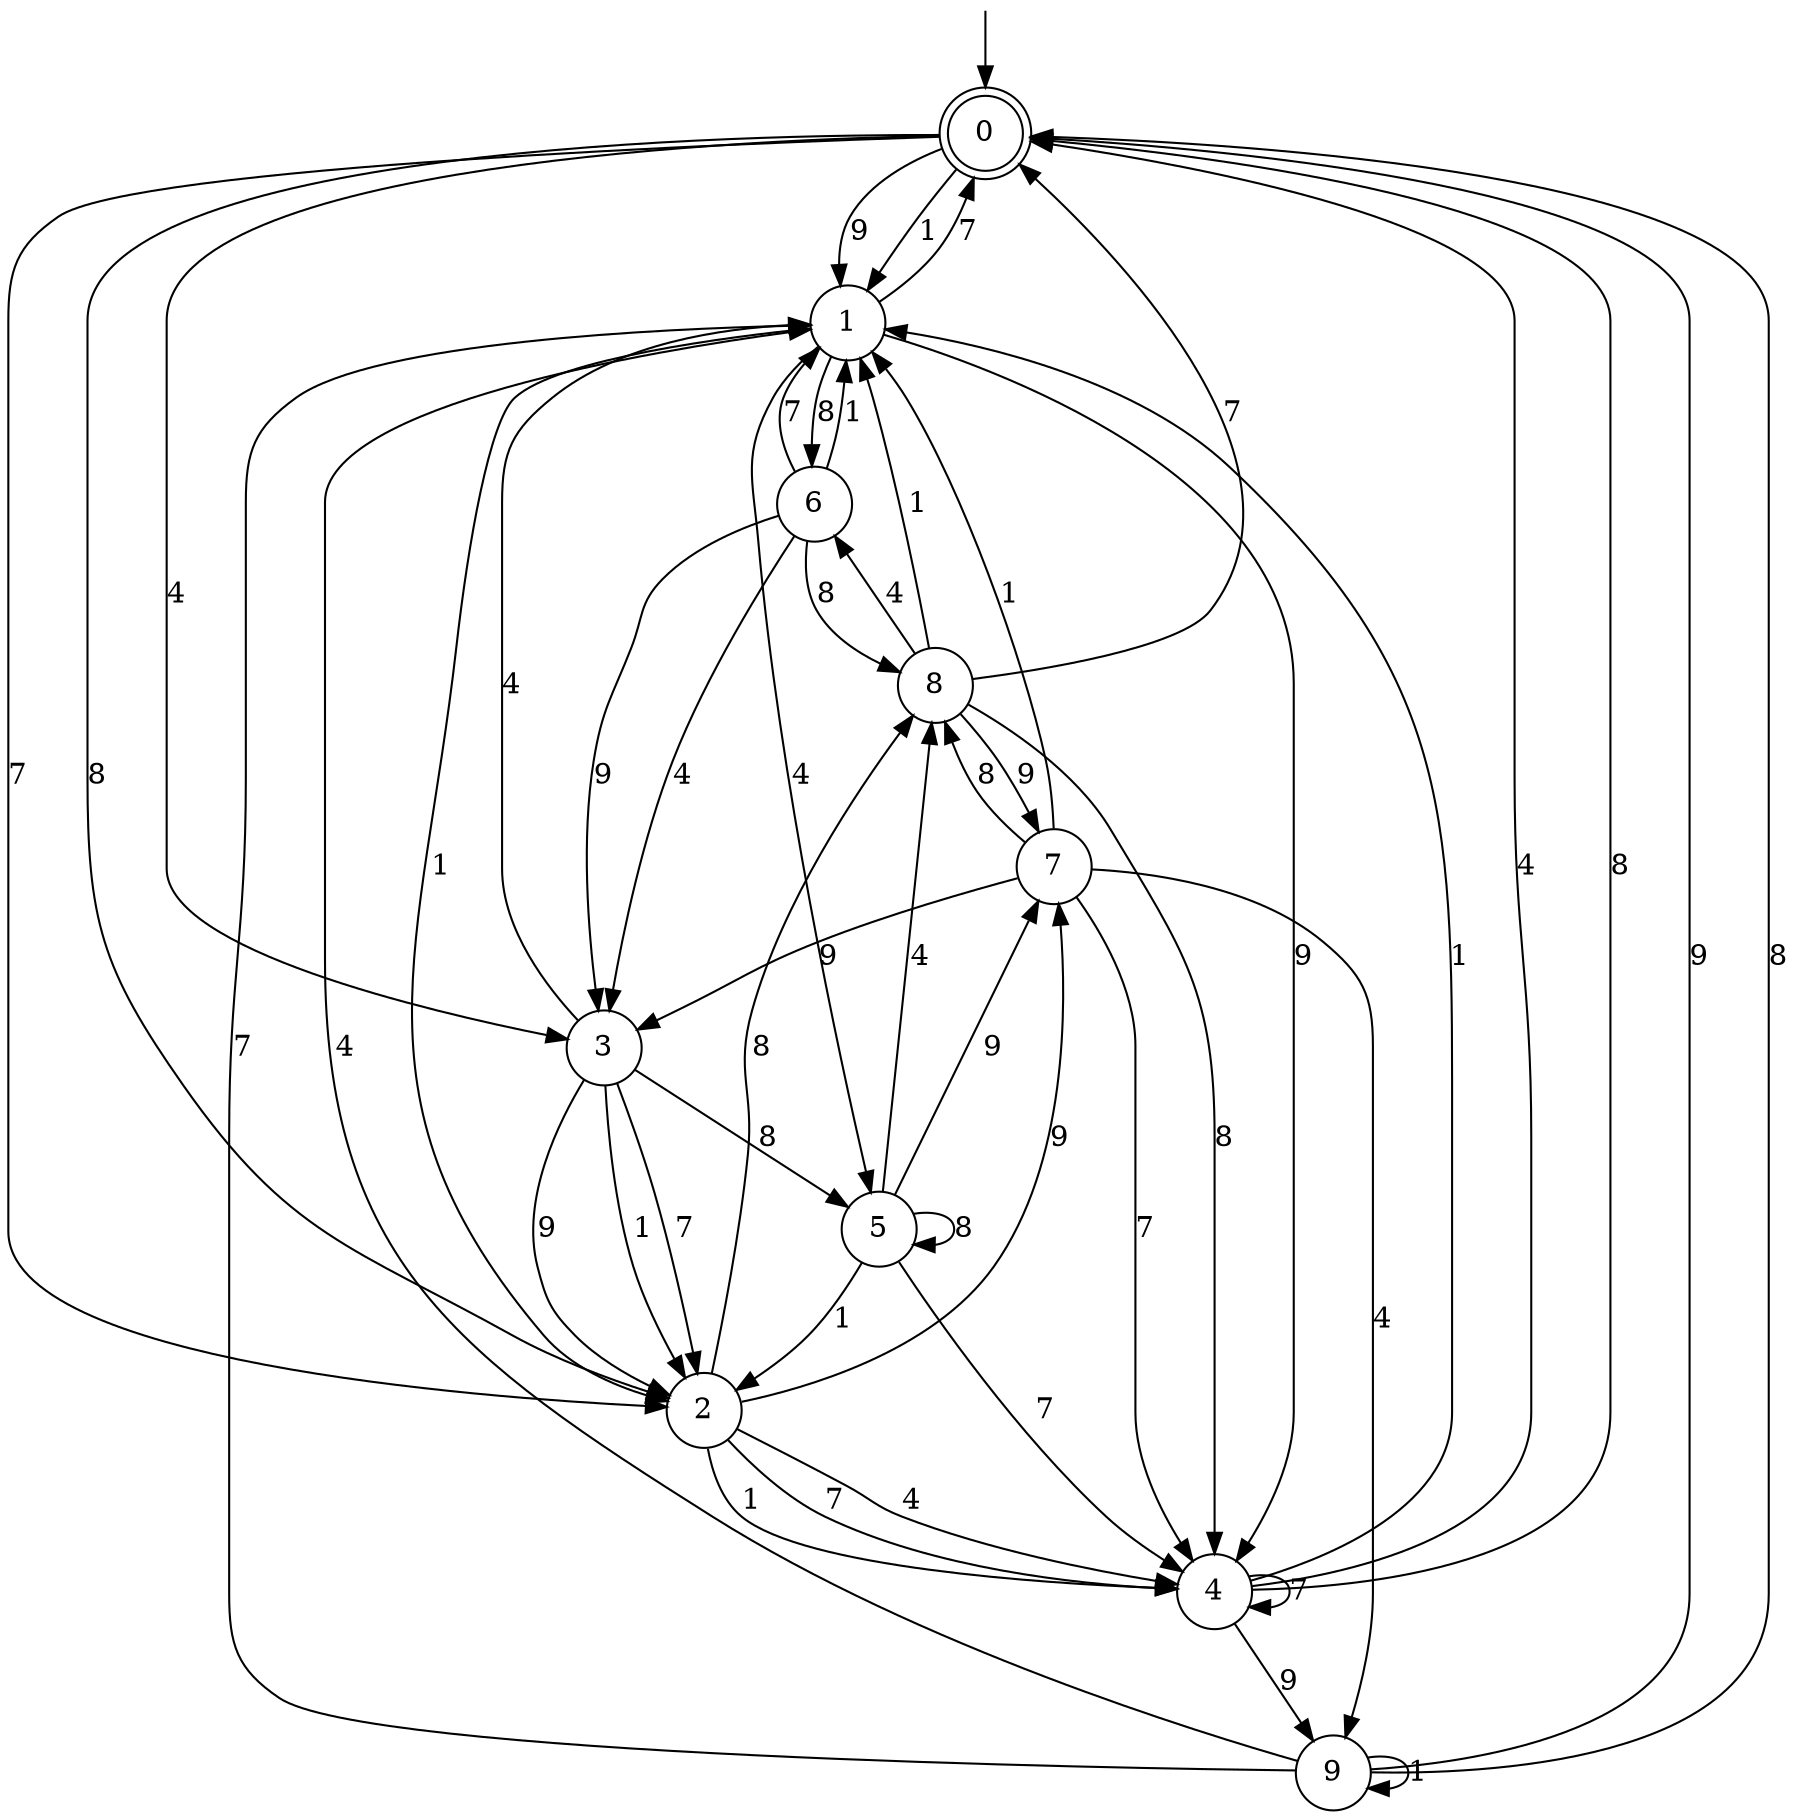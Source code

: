 digraph g {

	s0 [shape="doublecircle" label="0"];
	s1 [shape="circle" label="1"];
	s2 [shape="circle" label="2"];
	s3 [shape="circle" label="3"];
	s4 [shape="circle" label="4"];
	s5 [shape="circle" label="5"];
	s6 [shape="circle" label="6"];
	s7 [shape="circle" label="7"];
	s8 [shape="circle" label="8"];
	s9 [shape="circle" label="9"];
	s0 -> s1 [label="9"];
	s0 -> s1 [label="1"];
	s0 -> s2 [label="7"];
	s0 -> s3 [label="4"];
	s0 -> s2 [label="8"];
	s1 -> s4 [label="9"];
	s1 -> s2 [label="1"];
	s1 -> s0 [label="7"];
	s1 -> s5 [label="4"];
	s1 -> s6 [label="8"];
	s2 -> s7 [label="9"];
	s2 -> s4 [label="1"];
	s2 -> s4 [label="7"];
	s2 -> s4 [label="4"];
	s2 -> s8 [label="8"];
	s3 -> s2 [label="9"];
	s3 -> s2 [label="1"];
	s3 -> s2 [label="7"];
	s3 -> s1 [label="4"];
	s3 -> s5 [label="8"];
	s4 -> s9 [label="9"];
	s4 -> s1 [label="1"];
	s4 -> s4 [label="7"];
	s4 -> s0 [label="4"];
	s4 -> s0 [label="8"];
	s5 -> s7 [label="9"];
	s5 -> s2 [label="1"];
	s5 -> s4 [label="7"];
	s5 -> s8 [label="4"];
	s5 -> s5 [label="8"];
	s6 -> s3 [label="9"];
	s6 -> s1 [label="1"];
	s6 -> s1 [label="7"];
	s6 -> s3 [label="4"];
	s6 -> s8 [label="8"];
	s7 -> s3 [label="9"];
	s7 -> s1 [label="1"];
	s7 -> s4 [label="7"];
	s7 -> s9 [label="4"];
	s7 -> s8 [label="8"];
	s8 -> s7 [label="9"];
	s8 -> s1 [label="1"];
	s8 -> s0 [label="7"];
	s8 -> s6 [label="4"];
	s8 -> s4 [label="8"];
	s9 -> s0 [label="9"];
	s9 -> s9 [label="1"];
	s9 -> s1 [label="7"];
	s9 -> s1 [label="4"];
	s9 -> s0 [label="8"];

__start0 [label="" shape="none" width="0" height="0"];
__start0 -> s0;

}
